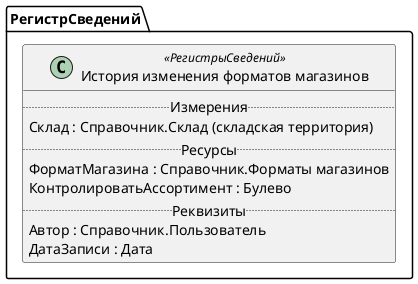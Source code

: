 ﻿@startuml ИсторияИзмененияФорматовМагазинов
'!include templates.wsd
'..\include templates.wsd
class РегистрСведений.ИсторияИзмененияФорматовМагазинов as "История изменения форматов магазинов" <<РегистрыСведений>>
{
..Измерения..
Склад : Справочник.Склад (складская территория)
..Ресурсы..
ФорматМагазина : Справочник.Форматы магазинов
КонтролироватьАссортимент : Булево
..Реквизиты..
Автор : Справочник.Пользователь
ДатаЗаписи : Дата
}
@enduml
